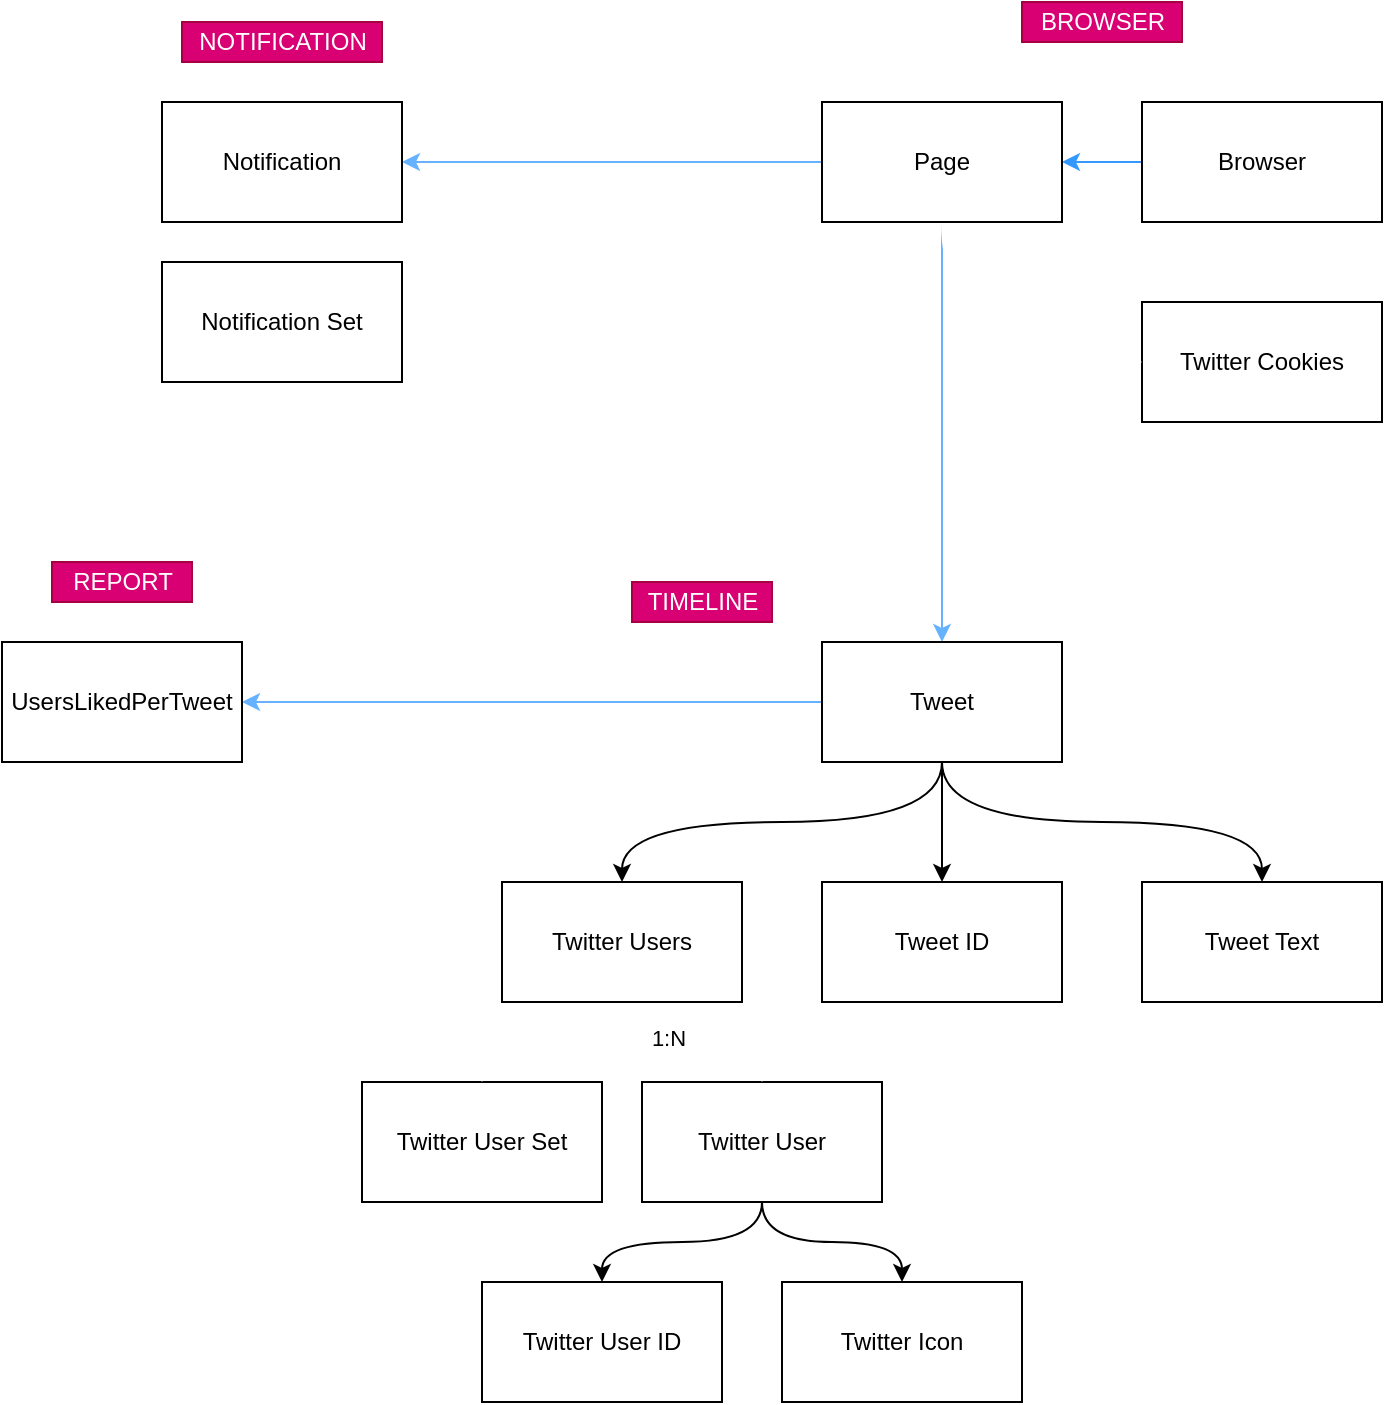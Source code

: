<mxfile>
    <diagram id="UedU-uBntGpO-Z07bCdz" name="Page-1">
        <mxGraphModel dx="498" dy="860" grid="1" gridSize="10" guides="1" tooltips="1" connect="1" arrows="1" fold="1" page="1" pageScale="1" pageWidth="850" pageHeight="1100" math="0" shadow="0">
            <root>
                <mxCell id="0"/>
                <mxCell id="1" parent="0"/>
                <mxCell id="2" value="Twitter Cookies" style="rounded=0;whiteSpace=wrap;html=1;" parent="1" vertex="1">
                    <mxGeometry x="600" y="390" width="120" height="60" as="geometry"/>
                </mxCell>
                <mxCell id="36" style="edgeStyle=orthogonalEdgeStyle;curved=1;rounded=0;orthogonalLoop=1;jettySize=auto;html=1;entryX=1;entryY=0.5;entryDx=0;entryDy=0;strokeColor=#3399FF;" parent="1" source="3" target="4" edge="1">
                    <mxGeometry relative="1" as="geometry"/>
                </mxCell>
                <mxCell id="3" value="Browser" style="rounded=0;whiteSpace=wrap;html=1;" parent="1" vertex="1">
                    <mxGeometry x="600" y="290" width="120" height="60" as="geometry"/>
                </mxCell>
                <mxCell id="33" style="edgeStyle=orthogonalEdgeStyle;curved=1;rounded=0;orthogonalLoop=1;jettySize=auto;html=1;entryX=1;entryY=0.5;entryDx=0;entryDy=0;strokeColor=#66B2FF;" parent="1" source="4" target="5" edge="1">
                    <mxGeometry relative="1" as="geometry"/>
                </mxCell>
                <mxCell id="34" style="edgeStyle=orthogonalEdgeStyle;curved=1;rounded=0;orthogonalLoop=1;jettySize=auto;html=1;strokeColor=#66B2FF;" parent="1" source="4" target="8" edge="1">
                    <mxGeometry relative="1" as="geometry"/>
                </mxCell>
                <mxCell id="35" style="edgeStyle=orthogonalEdgeStyle;curved=1;rounded=0;orthogonalLoop=1;jettySize=auto;html=1;entryX=0;entryY=0.5;entryDx=0;entryDy=0;strokeColor=#FFFFFF;exitX=0.5;exitY=1;exitDx=0;exitDy=0;" parent="1" source="4" target="2" edge="1">
                    <mxGeometry relative="1" as="geometry"/>
                </mxCell>
                <mxCell id="4" value="Page" style="rounded=0;whiteSpace=wrap;html=1;" parent="1" vertex="1">
                    <mxGeometry x="440" y="290" width="120" height="60" as="geometry"/>
                </mxCell>
                <mxCell id="5" value="Notification" style="rounded=0;whiteSpace=wrap;html=1;" parent="1" vertex="1">
                    <mxGeometry x="110" y="290" width="120" height="60" as="geometry"/>
                </mxCell>
                <mxCell id="6" value="Notification Set" style="rounded=0;whiteSpace=wrap;html=1;" parent="1" vertex="1">
                    <mxGeometry x="110" y="370" width="120" height="60" as="geometry"/>
                </mxCell>
                <mxCell id="23" style="edgeStyle=orthogonalEdgeStyle;curved=1;rounded=0;orthogonalLoop=1;jettySize=auto;html=1;" parent="1" source="7" target="16" edge="1">
                    <mxGeometry relative="1" as="geometry"/>
                </mxCell>
                <mxCell id="24" style="edgeStyle=orthogonalEdgeStyle;curved=1;rounded=0;orthogonalLoop=1;jettySize=auto;html=1;" parent="1" source="7" target="17" edge="1">
                    <mxGeometry relative="1" as="geometry"/>
                </mxCell>
                <mxCell id="7" value="Twitter User" style="rounded=0;whiteSpace=wrap;html=1;" parent="1" vertex="1">
                    <mxGeometry x="350" y="780" width="120" height="60" as="geometry"/>
                </mxCell>
                <mxCell id="20" style="edgeStyle=orthogonalEdgeStyle;rounded=0;orthogonalLoop=1;jettySize=auto;html=1;curved=1;exitX=0.5;exitY=1;exitDx=0;exitDy=0;entryX=0.5;entryY=0;entryDx=0;entryDy=0;" parent="1" source="8" target="28" edge="1">
                    <mxGeometry relative="1" as="geometry">
                        <mxPoint x="310" y="640" as="targetPoint"/>
                    </mxGeometry>
                </mxCell>
                <mxCell id="21" style="edgeStyle=orthogonalEdgeStyle;curved=1;rounded=0;orthogonalLoop=1;jettySize=auto;html=1;" parent="1" source="8" target="12" edge="1">
                    <mxGeometry relative="1" as="geometry"/>
                </mxCell>
                <mxCell id="22" style="edgeStyle=orthogonalEdgeStyle;curved=1;rounded=0;orthogonalLoop=1;jettySize=auto;html=1;exitX=0.5;exitY=1;exitDx=0;exitDy=0;" parent="1" source="8" target="13" edge="1">
                    <mxGeometry relative="1" as="geometry"/>
                </mxCell>
                <mxCell id="32" style="edgeStyle=orthogonalEdgeStyle;curved=1;rounded=0;orthogonalLoop=1;jettySize=auto;html=1;strokeColor=#66B2FF;" parent="1" source="8" target="25" edge="1">
                    <mxGeometry relative="1" as="geometry"/>
                </mxCell>
                <mxCell id="8" value="Tweet" style="rounded=0;whiteSpace=wrap;html=1;" parent="1" vertex="1">
                    <mxGeometry x="440" y="560" width="120" height="60" as="geometry"/>
                </mxCell>
                <mxCell id="9" value="Twitter User Set" style="rounded=0;whiteSpace=wrap;html=1;" parent="1" vertex="1">
                    <mxGeometry x="210" y="780" width="120" height="60" as="geometry"/>
                </mxCell>
                <mxCell id="12" value="Tweet ID" style="rounded=0;whiteSpace=wrap;html=1;" parent="1" vertex="1">
                    <mxGeometry x="440" y="680" width="120" height="60" as="geometry"/>
                </mxCell>
                <mxCell id="13" value="Tweet Text" style="rounded=0;whiteSpace=wrap;html=1;" parent="1" vertex="1">
                    <mxGeometry x="600" y="680" width="120" height="60" as="geometry"/>
                </mxCell>
                <mxCell id="16" value="Twitter User ID" style="rounded=0;whiteSpace=wrap;html=1;" parent="1" vertex="1">
                    <mxGeometry x="270" y="880" width="120" height="60" as="geometry"/>
                </mxCell>
                <mxCell id="17" value="Twitter Icon" style="rounded=0;whiteSpace=wrap;html=1;" parent="1" vertex="1">
                    <mxGeometry x="420" y="880" width="120" height="60" as="geometry"/>
                </mxCell>
                <mxCell id="25" value="UsersLikedPerTweet" style="rounded=0;whiteSpace=wrap;html=1;" parent="1" vertex="1">
                    <mxGeometry x="30" y="560" width="120" height="60" as="geometry"/>
                </mxCell>
                <mxCell id="29" style="edgeStyle=orthogonalEdgeStyle;curved=1;rounded=0;orthogonalLoop=1;jettySize=auto;html=1;entryX=0.5;entryY=0;entryDx=0;entryDy=0;strokeColor=#FFFFFF;" parent="1" source="28" target="7" edge="1">
                    <mxGeometry relative="1" as="geometry"/>
                </mxCell>
                <mxCell id="31" value="1:N" style="edgeLabel;html=1;align=center;verticalAlign=middle;resizable=0;points=[];" parent="29" vertex="1" connectable="0">
                    <mxGeometry x="-0.22" y="2" relative="1" as="geometry">
                        <mxPoint as="offset"/>
                    </mxGeometry>
                </mxCell>
                <mxCell id="30" style="edgeStyle=orthogonalEdgeStyle;curved=1;rounded=0;orthogonalLoop=1;jettySize=auto;html=1;strokeColor=#FFFFFF;" parent="1" source="28" target="9" edge="1">
                    <mxGeometry relative="1" as="geometry"/>
                </mxCell>
                <mxCell id="28" value="Twitter Users" style="rounded=0;whiteSpace=wrap;html=1;" parent="1" vertex="1">
                    <mxGeometry x="280" y="680" width="120" height="60" as="geometry"/>
                </mxCell>
                <mxCell id="37" value="BROWSER" style="text;html=1;align=center;verticalAlign=middle;resizable=0;points=[];autosize=1;fillColor=#d80073;strokeColor=#A50040;fontColor=#ffffff;" vertex="1" parent="1">
                    <mxGeometry x="540" y="240" width="80" height="20" as="geometry"/>
                </mxCell>
                <mxCell id="38" value="NOTIFICATION" style="text;html=1;align=center;verticalAlign=middle;resizable=0;points=[];autosize=1;fillColor=#d80073;strokeColor=#A50040;fontColor=#ffffff;" vertex="1" parent="1">
                    <mxGeometry x="120" y="250" width="100" height="20" as="geometry"/>
                </mxCell>
                <mxCell id="39" value="TIMELINE" style="text;html=1;align=center;verticalAlign=middle;resizable=0;points=[];autosize=1;fillColor=#d80073;strokeColor=#A50040;fontColor=#ffffff;" vertex="1" parent="1">
                    <mxGeometry x="345" y="530" width="70" height="20" as="geometry"/>
                </mxCell>
                <mxCell id="40" value="REPORT" style="text;html=1;align=center;verticalAlign=middle;resizable=0;points=[];autosize=1;fillColor=#d80073;strokeColor=#A50040;fontColor=#ffffff;" vertex="1" parent="1">
                    <mxGeometry x="55" y="520" width="70" height="20" as="geometry"/>
                </mxCell>
            </root>
        </mxGraphModel>
    </diagram>
</mxfile>